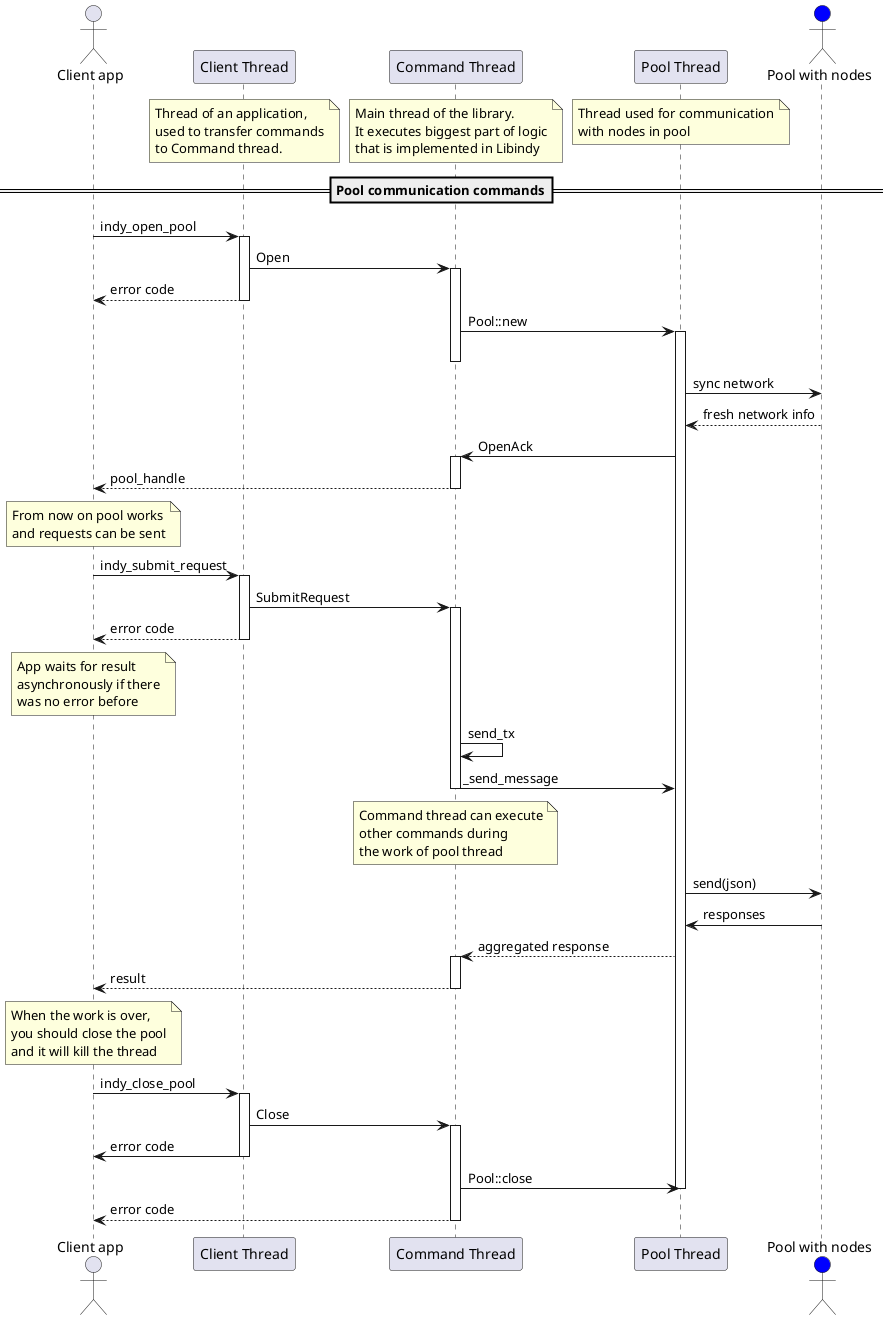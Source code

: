 @startuml
actor "Client app" as App
participant "Client Thread" as Client
note over Client
    Thread of an application,
    used to transfer commands
    to Command thread.
end note
participant "Command Thread" as Command
/ note over Command
    Main thread of the library.
    It executes biggest part of logic
    that is implemented in Libindy
end note
participant "Pool Thread" as Pool
/ note over Pool
    Thread used for communication
    with nodes in pool
end note
actor "Pool with nodes" as Nodes #blue
==Pool communication commands==
App -> Client: indy_open_pool
activate Client
Client -> Command: Open
activate Command
Client --> App: error code
deactivate Client
Command -> Pool: Pool::new
activate Pool
deactivate Command
Pool -> Nodes: sync network
Nodes --> Pool: fresh network info
Pool -> Command: OpenAck
activate Command
Command --> App: pool_handle
deactivate Command

note over App
    From now on pool works
    and requests can be sent
end note

App -> Client: indy_submit_request
activate Client
Client -> Command: SubmitRequest
activate Command
Client --> App: error code
deactivate Client

note over App
    App waits for result
    asynchronously if there
    was no error before
end note
Command -> Command: send_tx
Command -> Pool: _send_message
note over Command
    Command thread can execute
    other commands during
    the work of pool thread
end note
deactivate Command
Pool -> Nodes: send(json)
Nodes -> Pool: responses
Pool --> Command: aggregated response
activate Command
Command --> App: result
deactivate Command

note over App
    When the work is over,
    you should close the pool
    and it will kill the thread
end note

App -> Client: indy_close_pool
activate Client
Client -> Command: Close
activate Command
Client -> App: error code
deactivate Client
Command -> Pool: Pool::close
deactivate Pool
Command --> App: error code
deactivate Command
@enduml